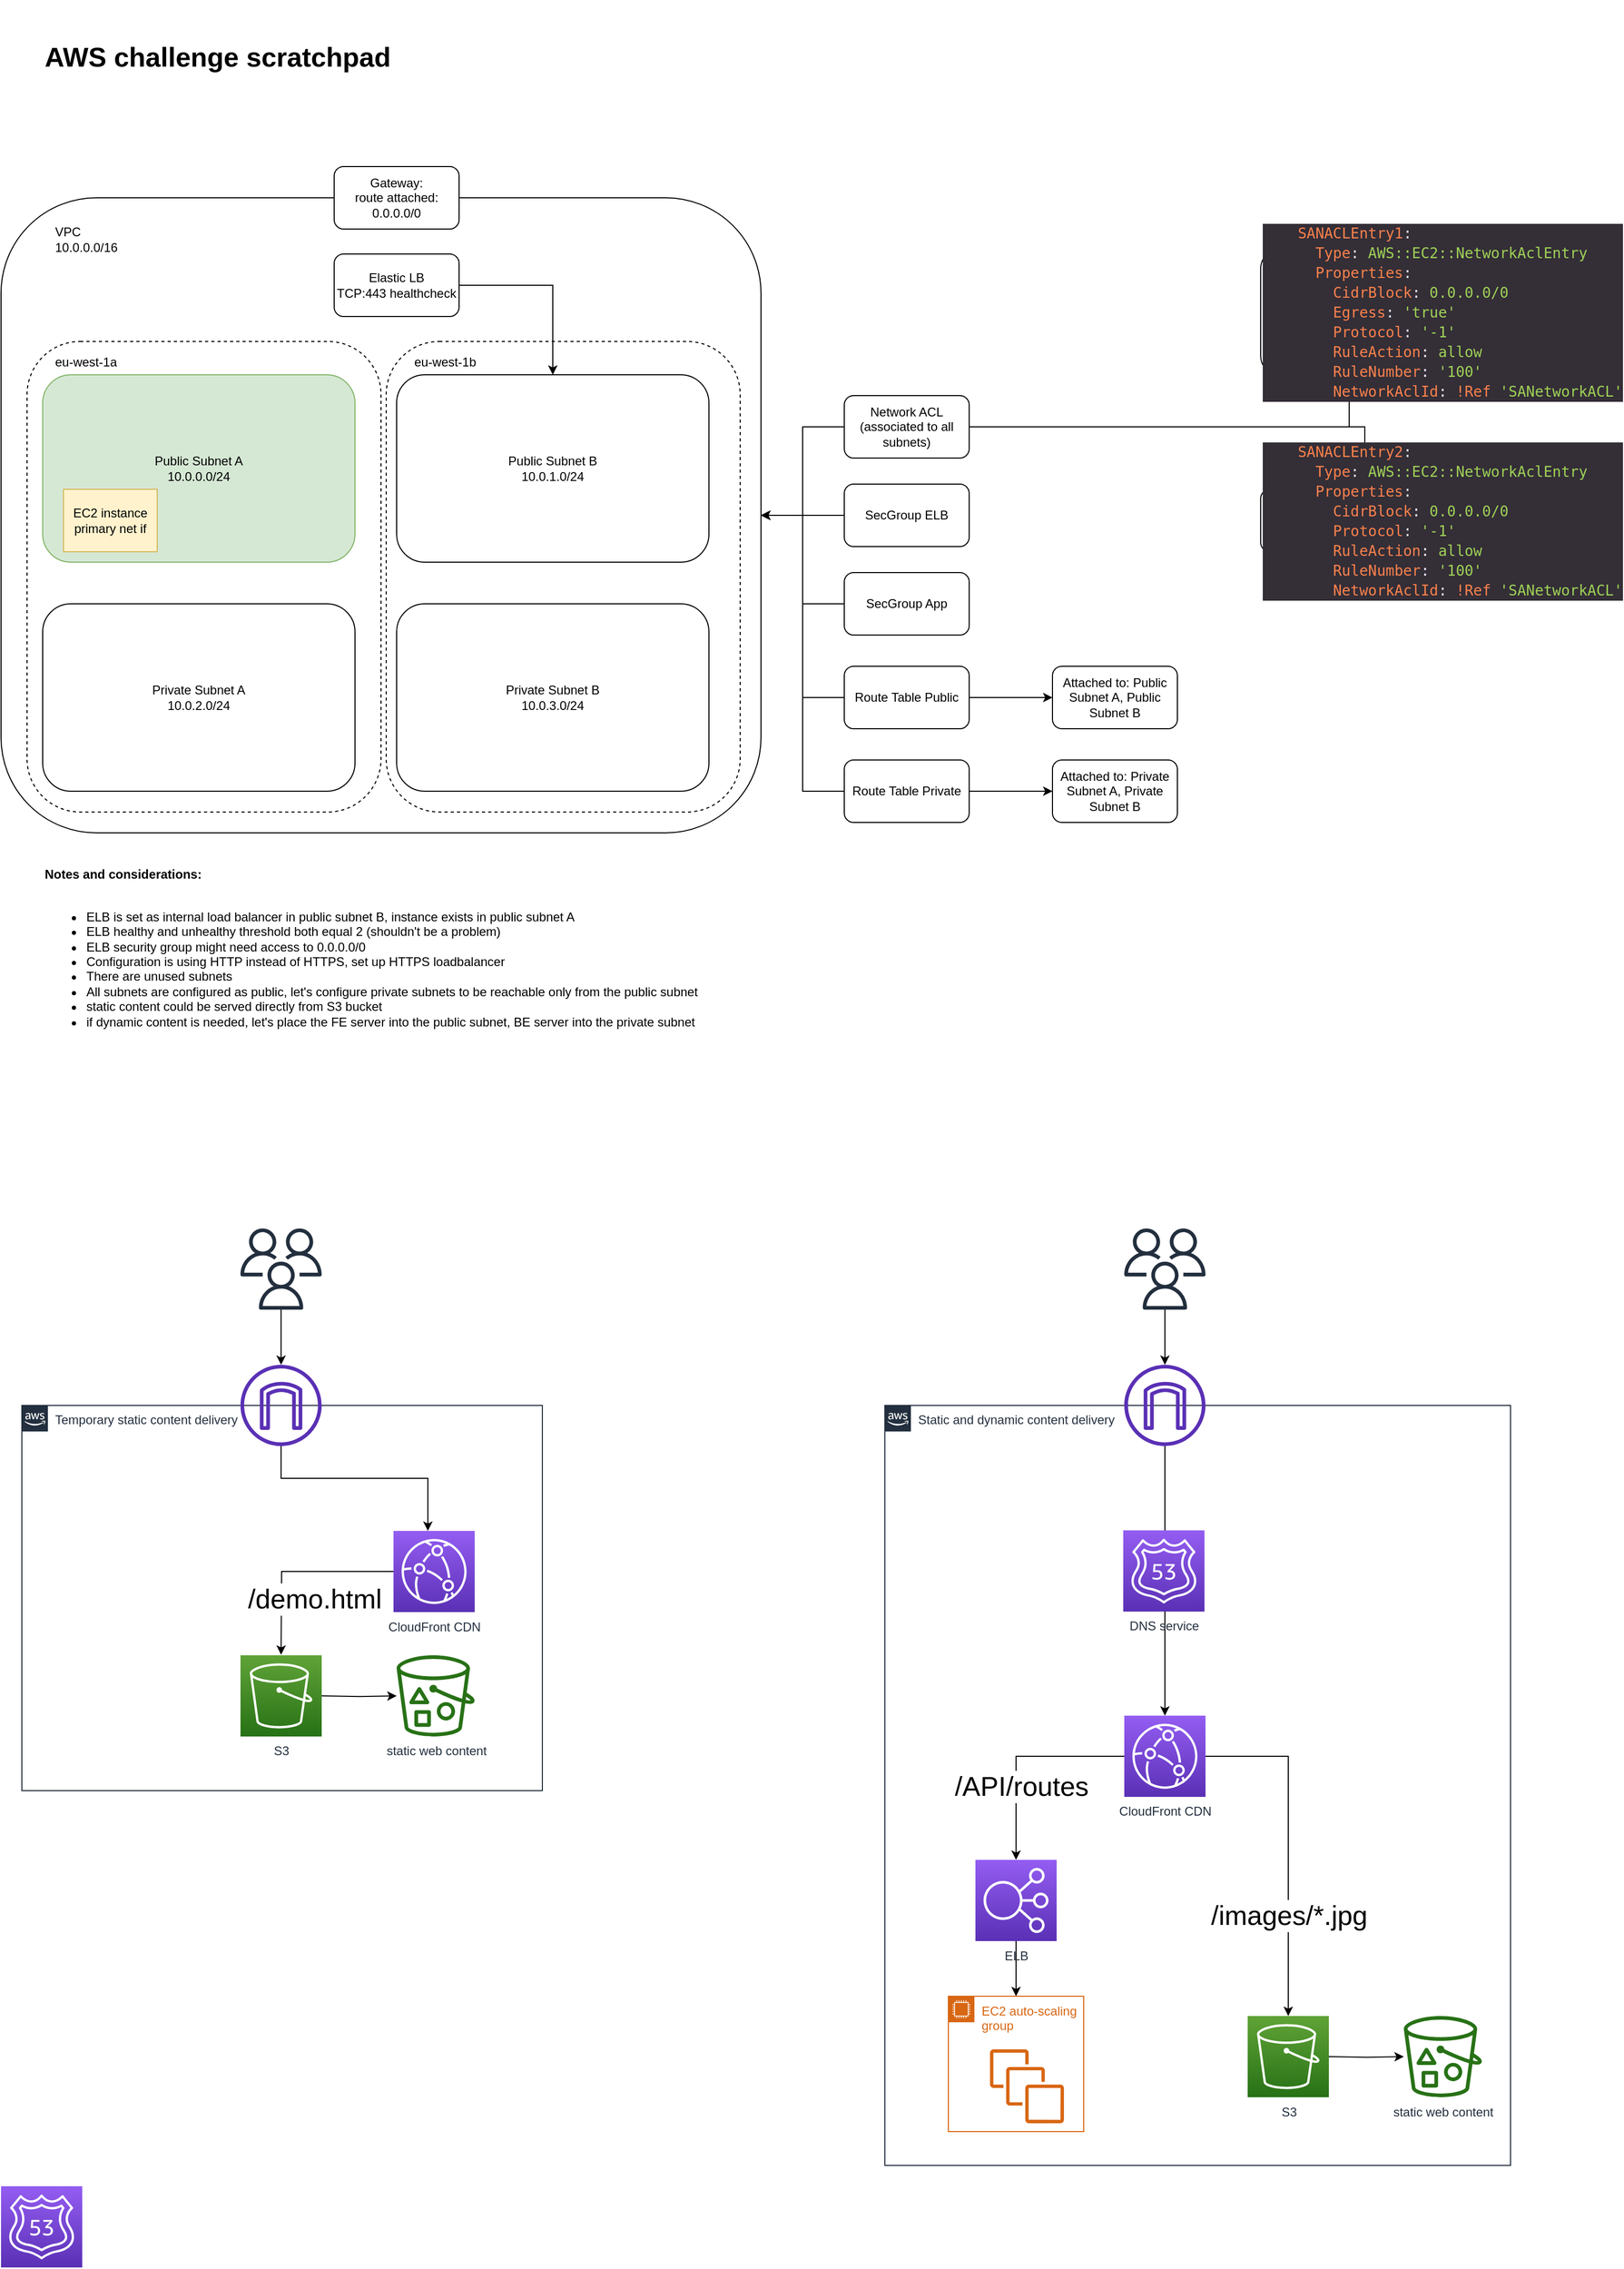 <mxfile version="11.0.0" type="device"><diagram id="Ht1M8jgEwFfnCIfOTk4-" name="Page-1"><mxGraphModel dx="1493" dy="1888" grid="1" gridSize="10" guides="1" tooltips="1" connect="1" arrows="1" fold="1" page="1" pageScale="1" pageWidth="1169" pageHeight="827" math="0" shadow="0"><root><mxCell id="0"/><mxCell id="1" parent="0"/><mxCell id="W-sSuCr1-K6_nD36j150-1" value="" style="rounded=1;whiteSpace=wrap;html=1;align=left;" parent="1" vertex="1"><mxGeometry x="10" y="-80" width="730" height="610" as="geometry"/></mxCell><mxCell id="W-sSuCr1-K6_nD36j150-2" value="VPC&lt;br&gt;10.0.0.0/16" style="text;html=1;strokeColor=none;fillColor=none;align=left;verticalAlign=middle;whiteSpace=wrap;rounded=0;" parent="1" vertex="1"><mxGeometry x="60" y="-60" width="70" height="40" as="geometry"/></mxCell><mxCell id="W-sSuCr1-K6_nD36j150-3" value="Public Subnet A&lt;br&gt;10.0.0.0/24" style="rounded=1;whiteSpace=wrap;html=1;fillColor=#d5e8d4;strokeColor=#82b366;" parent="1" vertex="1"><mxGeometry x="50" y="90" width="300" height="180" as="geometry"/></mxCell><mxCell id="W-sSuCr1-K6_nD36j150-4" value="Public Subnet B&lt;br&gt;10.0.1.0/24" style="rounded=1;whiteSpace=wrap;html=1;" parent="1" vertex="1"><mxGeometry x="390" y="90" width="300" height="180" as="geometry"/></mxCell><mxCell id="W-sSuCr1-K6_nD36j150-5" value="Private Subnet B&lt;br&gt;10.0.3.0/24" style="rounded=1;whiteSpace=wrap;html=1;" parent="1" vertex="1"><mxGeometry x="390" y="310" width="300" height="180" as="geometry"/></mxCell><mxCell id="W-sSuCr1-K6_nD36j150-6" value="Private Subnet A&lt;br&gt;10.0.2.0/24" style="rounded=1;whiteSpace=wrap;html=1;" parent="1" vertex="1"><mxGeometry x="50" y="310" width="300" height="180" as="geometry"/></mxCell><mxCell id="W-sSuCr1-K6_nD36j150-8" value="" style="edgeStyle=orthogonalEdgeStyle;rounded=0;orthogonalLoop=1;jettySize=auto;html=1;" parent="1" source="W-sSuCr1-K6_nD36j150-7" target="W-sSuCr1-K6_nD36j150-1" edge="1"><mxGeometry relative="1" as="geometry"/></mxCell><mxCell id="W-sSuCr1-K6_nD36j150-24" value="" style="edgeStyle=orthogonalEdgeStyle;rounded=0;orthogonalLoop=1;jettySize=auto;html=1;" parent="1" source="W-sSuCr1-K6_nD36j150-7" target="W-sSuCr1-K6_nD36j150-23" edge="1"><mxGeometry relative="1" as="geometry"/></mxCell><mxCell id="W-sSuCr1-K6_nD36j150-27" value="" style="edgeStyle=orthogonalEdgeStyle;rounded=0;orthogonalLoop=1;jettySize=auto;html=1;" parent="1" source="W-sSuCr1-K6_nD36j150-7" target="W-sSuCr1-K6_nD36j150-26" edge="1"><mxGeometry relative="1" as="geometry"/></mxCell><mxCell id="W-sSuCr1-K6_nD36j150-7" value="Network ACL (associated to all subnets)" style="rounded=1;whiteSpace=wrap;html=1;" parent="1" vertex="1"><mxGeometry x="820" y="110" width="120" height="60" as="geometry"/></mxCell><mxCell id="W-sSuCr1-K6_nD36j150-26" value="&lt;div style=&quot;color: rgb(234 , 235 , 255) ; background-color: rgb(52 , 46 , 55) ; font-family: &amp;#34;droid sans mono&amp;#34; , monospace , monospace , &amp;#34;droid sans fallback&amp;#34; ; font-size: 14px ; line-height: 19px ; white-space: pre&quot;&gt;&lt;div&gt;    &lt;span style=&quot;color: #fa824c&quot;&gt;SANACLEntry2&lt;/span&gt;:&lt;/div&gt;&lt;div&gt;      &lt;span style=&quot;color: #fa824c&quot;&gt;Type&lt;/span&gt;: &lt;span style=&quot;color: #9fd356&quot;&gt;AWS::EC2::NetworkAclEntry&lt;/span&gt;&lt;/div&gt;&lt;div&gt;      &lt;span style=&quot;color: #fa824c&quot;&gt;Properties&lt;/span&gt;:&lt;/div&gt;&lt;div&gt;        &lt;span style=&quot;color: #fa824c&quot;&gt;CidrBlock&lt;/span&gt;: &lt;span style=&quot;color: #9fd356&quot;&gt;0.0.0.0/0&lt;/span&gt;&lt;/div&gt;&lt;div&gt;        &lt;span style=&quot;color: #fa824c&quot;&gt;Protocol&lt;/span&gt;: &lt;span style=&quot;color: #9fd356&quot;&gt;'-1'&lt;/span&gt;&lt;/div&gt;&lt;div&gt;        &lt;span style=&quot;color: #fa824c&quot;&gt;RuleAction&lt;/span&gt;: &lt;span style=&quot;color: #9fd356&quot;&gt;allow&lt;/span&gt;&lt;/div&gt;&lt;div&gt;        &lt;span style=&quot;color: #fa824c&quot;&gt;RuleNumber&lt;/span&gt;: &lt;span style=&quot;color: #9fd356&quot;&gt;'100'&lt;/span&gt;&lt;/div&gt;&lt;div&gt;        &lt;span style=&quot;color: #fa824c&quot;&gt;NetworkAclId&lt;/span&gt;: &lt;span style=&quot;color: #fa824c&quot;&gt;!Ref&lt;/span&gt; &lt;span style=&quot;color: #9fd356&quot;&gt;'SANetworkACL'&lt;/span&gt;&lt;/div&gt;&lt;/div&gt;" style="rounded=1;whiteSpace=wrap;html=1;align=left;" parent="1" vertex="1"><mxGeometry x="1220" y="200" width="200" height="60" as="geometry"/></mxCell><mxCell id="W-sSuCr1-K6_nD36j150-23" value="&lt;div style=&quot;color: rgb(234 , 235 , 255) ; background-color: rgb(52 , 46 , 55) ; font-family: &amp;#34;droid sans mono&amp;#34; , monospace , monospace , &amp;#34;droid sans fallback&amp;#34; ; font-size: 14px ; line-height: 19px ; white-space: pre&quot;&gt;&lt;div&gt;    &lt;span style=&quot;color: #fa824c&quot;&gt;SANACLEntry1&lt;/span&gt;:&lt;/div&gt;&lt;div&gt;      &lt;span style=&quot;color: #fa824c&quot;&gt;Type&lt;/span&gt;: &lt;span style=&quot;color: #9fd356&quot;&gt;AWS::EC2::NetworkAclEntry&lt;/span&gt;&lt;/div&gt;&lt;div&gt;      &lt;span style=&quot;color: #fa824c&quot;&gt;Properties&lt;/span&gt;:&lt;/div&gt;&lt;div&gt;        &lt;span style=&quot;color: #fa824c&quot;&gt;CidrBlock&lt;/span&gt;: &lt;span style=&quot;color: #9fd356&quot;&gt;0.0.0.0/0&lt;/span&gt;&lt;/div&gt;&lt;div&gt;        &lt;span style=&quot;color: #fa824c&quot;&gt;Egress&lt;/span&gt;: &lt;span style=&quot;color: #9fd356&quot;&gt;'true'&lt;/span&gt;&lt;/div&gt;&lt;div&gt;        &lt;span style=&quot;color: #fa824c&quot;&gt;Protocol&lt;/span&gt;: &lt;span style=&quot;color: #9fd356&quot;&gt;'-1'&lt;/span&gt;&lt;/div&gt;&lt;div&gt;        &lt;span style=&quot;color: #fa824c&quot;&gt;RuleAction&lt;/span&gt;: &lt;span style=&quot;color: #9fd356&quot;&gt;allow&lt;/span&gt;&lt;/div&gt;&lt;div&gt;        &lt;span style=&quot;color: #fa824c&quot;&gt;RuleNumber&lt;/span&gt;: &lt;span style=&quot;color: #9fd356&quot;&gt;'100'&lt;/span&gt;&lt;/div&gt;&lt;div&gt;        &lt;span style=&quot;color: #fa824c&quot;&gt;NetworkAclId&lt;/span&gt;: &lt;span style=&quot;color: #fa824c&quot;&gt;!Ref&lt;/span&gt; &lt;span style=&quot;color: #9fd356&quot;&gt;'SANetworkACL'&lt;/span&gt;&lt;/div&gt;&lt;/div&gt;" style="rounded=1;whiteSpace=wrap;html=1;align=left;" parent="1" vertex="1"><mxGeometry x="1220" y="-30" width="170" height="120" as="geometry"/></mxCell><mxCell id="W-sSuCr1-K6_nD36j150-10" value="" style="edgeStyle=orthogonalEdgeStyle;rounded=0;orthogonalLoop=1;jettySize=auto;html=1;" parent="1" source="W-sSuCr1-K6_nD36j150-9" target="W-sSuCr1-K6_nD36j150-1" edge="1"><mxGeometry relative="1" as="geometry"/></mxCell><mxCell id="W-sSuCr1-K6_nD36j150-33" value="" style="edgeStyle=orthogonalEdgeStyle;rounded=0;orthogonalLoop=1;jettySize=auto;html=1;" parent="1" source="W-sSuCr1-K6_nD36j150-9" target="W-sSuCr1-K6_nD36j150-32" edge="1"><mxGeometry relative="1" as="geometry"/></mxCell><mxCell id="W-sSuCr1-K6_nD36j150-9" value="Route Table Public" style="rounded=1;whiteSpace=wrap;html=1;" parent="1" vertex="1"><mxGeometry x="820" y="370" width="120" height="60" as="geometry"/></mxCell><mxCell id="W-sSuCr1-K6_nD36j150-32" value="Attached to: Public Subnet A, Public Subnet B" style="rounded=1;whiteSpace=wrap;html=1;" parent="1" vertex="1"><mxGeometry x="1020" y="370" width="120" height="60" as="geometry"/></mxCell><mxCell id="W-sSuCr1-K6_nD36j150-12" value="" style="edgeStyle=orthogonalEdgeStyle;rounded=0;orthogonalLoop=1;jettySize=auto;html=1;" parent="1" source="W-sSuCr1-K6_nD36j150-11" target="W-sSuCr1-K6_nD36j150-1" edge="1"><mxGeometry relative="1" as="geometry"/></mxCell><mxCell id="W-sSuCr1-K6_nD36j150-31" value="" style="edgeStyle=orthogonalEdgeStyle;rounded=0;orthogonalLoop=1;jettySize=auto;html=1;" parent="1" source="W-sSuCr1-K6_nD36j150-11" target="W-sSuCr1-K6_nD36j150-30" edge="1"><mxGeometry relative="1" as="geometry"/></mxCell><mxCell id="W-sSuCr1-K6_nD36j150-11" value="Route Table Private" style="rounded=1;whiteSpace=wrap;html=1;" parent="1" vertex="1"><mxGeometry x="820" y="460" width="120" height="60" as="geometry"/></mxCell><mxCell id="W-sSuCr1-K6_nD36j150-30" value="Attached to: Private Subnet A, Private Subnet B" style="rounded=1;whiteSpace=wrap;html=1;" parent="1" vertex="1"><mxGeometry x="1020" y="460" width="120" height="60" as="geometry"/></mxCell><mxCell id="W-sSuCr1-K6_nD36j150-13" value="EC2 instance&lt;br&gt;primary net if" style="rounded=0;whiteSpace=wrap;html=1;fillColor=#fff2cc;strokeColor=#d6b656;" parent="1" vertex="1"><mxGeometry x="70" y="200" width="90" height="60" as="geometry"/></mxCell><mxCell id="W-sSuCr1-K6_nD36j150-14" value="&lt;b&gt;Notes and considerations:&lt;/b&gt;&lt;br&gt;&lt;br&gt;&lt;ul&gt;&lt;li&gt;ELB is set as internal load balancer in public subnet B, instance exists in public subnet A&lt;/li&gt;&lt;li&gt;ELB healthy and unhealthy threshold both equal 2 (shouldn't be a problem)&lt;/li&gt;&lt;li&gt;ELB security group might need access to 0.0.0.0/0&lt;/li&gt;&lt;li&gt;Configuration is using HTTP instead of HTTPS, set up HTTPS loadbalancer&lt;/li&gt;&lt;li&gt;There are unused subnets&lt;/li&gt;&lt;li&gt;All subnets are configured as public, let's configure private subnets to be reachable only from the public subnet&lt;/li&gt;&lt;li&gt;static content could be served directly from S3 bucket&lt;/li&gt;&lt;li&gt;if dynamic content is needed, let's place the FE server into the public subnet, BE server into the private subnet&lt;/li&gt;&lt;/ul&gt;" style="text;html=1;resizable=0;points=[];autosize=1;align=left;verticalAlign=top;spacingTop=-4;" parent="1" vertex="1"><mxGeometry x="50" y="560" width="640" height="160" as="geometry"/></mxCell><mxCell id="W-sSuCr1-K6_nD36j150-18" style="edgeStyle=orthogonalEdgeStyle;rounded=0;orthogonalLoop=1;jettySize=auto;html=1;exitX=1;exitY=0.5;exitDx=0;exitDy=0;entryX=0.5;entryY=0;entryDx=0;entryDy=0;" parent="1" source="W-sSuCr1-K6_nD36j150-17" target="W-sSuCr1-K6_nD36j150-4" edge="1"><mxGeometry relative="1" as="geometry"/></mxCell><mxCell id="W-sSuCr1-K6_nD36j150-17" value="Elastic LB&lt;br&gt;TCP:443 healthcheck" style="rounded=1;whiteSpace=wrap;html=1;" parent="1" vertex="1"><mxGeometry x="330" y="-26" width="120" height="60" as="geometry"/></mxCell><mxCell id="W-sSuCr1-K6_nD36j150-20" value="" style="edgeStyle=orthogonalEdgeStyle;rounded=0;orthogonalLoop=1;jettySize=auto;html=1;" parent="1" source="W-sSuCr1-K6_nD36j150-19" target="W-sSuCr1-K6_nD36j150-1" edge="1"><mxGeometry relative="1" as="geometry"/></mxCell><mxCell id="W-sSuCr1-K6_nD36j150-19" value="SecGroup ELB&lt;span style=&quot;font-family: &amp;#34;helvetica&amp;#34; , &amp;#34;arial&amp;#34; , sans-serif ; font-size: 0px ; white-space: nowrap&quot;&gt;%3CmxGraphModel%3E%3Croot%3E%3CmxCell%20id%3D%220%22%2F%3E%3CmxCell%20id%3D%221%22%20parent%3D%220%22%2F%3E%3CmxCell%20id%3D%222%22%20value%3D%22Route%20Table%20Public%22%20style%3D%22rounded%3D1%3BwhiteSpace%3Dwrap%3Bhtml%3D1%3B%22%20vertex%3D%221%22%20parent%3D%221%22%3E%3CmxGeometry%20x%3D%22820%22%20y%3D%22360%22%20width%3D%22120%22%20height%3D%2260%22%20as%3D%22geometry%22%2F%3E%3C%2FmxCell%3E%3C%2Froot%3E%3C%2FmxGraphModel%3E&lt;/span&gt;" style="rounded=1;whiteSpace=wrap;html=1;" parent="1" vertex="1"><mxGeometry x="820" y="195" width="120" height="60" as="geometry"/></mxCell><mxCell id="W-sSuCr1-K6_nD36j150-22" value="" style="edgeStyle=orthogonalEdgeStyle;rounded=0;orthogonalLoop=1;jettySize=auto;html=1;" parent="1" source="W-sSuCr1-K6_nD36j150-21" target="W-sSuCr1-K6_nD36j150-1" edge="1"><mxGeometry relative="1" as="geometry"/></mxCell><mxCell id="W-sSuCr1-K6_nD36j150-21" value="SecGroup App" style="rounded=1;whiteSpace=wrap;html=1;" parent="1" vertex="1"><mxGeometry x="820" y="280" width="120" height="60" as="geometry"/></mxCell><mxCell id="W-sSuCr1-K6_nD36j150-29" value="Gateway:&lt;br&gt;route attached: 0.0.0.0/0" style="rounded=1;whiteSpace=wrap;html=1;" parent="1" vertex="1"><mxGeometry x="330" y="-110" width="120" height="60" as="geometry"/></mxCell><mxCell id="8rAmbL5JXrlm2MyB9gcH-1" value="" style="rounded=1;whiteSpace=wrap;html=1;fillColor=none;dashed=1;" parent="1" vertex="1"><mxGeometry x="380" y="58" width="340" height="452" as="geometry"/></mxCell><mxCell id="8rAmbL5JXrlm2MyB9gcH-2" value="" style="rounded=1;whiteSpace=wrap;html=1;fillColor=none;dashed=1;" parent="1" vertex="1"><mxGeometry x="35" y="58" width="340" height="452" as="geometry"/></mxCell><mxCell id="8rAmbL5JXrlm2MyB9gcH-3" value="eu-west-1b" style="text;html=1;strokeColor=none;fillColor=none;align=left;verticalAlign=middle;whiteSpace=wrap;rounded=0;" parent="1" vertex="1"><mxGeometry x="405" y="58" width="70" height="40" as="geometry"/></mxCell><mxCell id="8rAmbL5JXrlm2MyB9gcH-4" value="eu-west-1a" style="text;html=1;strokeColor=none;fillColor=none;align=left;verticalAlign=middle;whiteSpace=wrap;rounded=0;" parent="1" vertex="1"><mxGeometry x="60" y="58" width="70" height="40" as="geometry"/></mxCell><mxCell id="ksHSbO9uhjzTxtILezWR-1" value="AWS challenge scratchpad" style="text;html=1;strokeColor=none;fillColor=none;align=left;verticalAlign=middle;whiteSpace=wrap;rounded=0;fontSize=26;fontStyle=1" vertex="1" parent="1"><mxGeometry x="50" y="-270" width="660" height="110" as="geometry"/></mxCell><mxCell id="ksHSbO9uhjzTxtILezWR-7" value="Temporary static content delivery" style="points=[[0,0],[0.25,0],[0.5,0],[0.75,0],[1,0],[1,0.25],[1,0.5],[1,0.75],[1,1],[0.75,1],[0.5,1],[0.25,1],[0,1],[0,0.75],[0,0.5],[0,0.25]];outlineConnect=0;gradientColor=none;html=1;whiteSpace=wrap;fontSize=12;fontStyle=0;shape=mxgraph.aws4.group;grIcon=mxgraph.aws4.group_aws_cloud_alt;strokeColor=#232F3E;fillColor=none;verticalAlign=top;align=left;spacingLeft=30;fontColor=#232F3E;dashed=0;" vertex="1" parent="1"><mxGeometry x="30" y="1080" width="500" height="370" as="geometry"/></mxCell><mxCell id="ksHSbO9uhjzTxtILezWR-8" value="S3" style="outlineConnect=0;fontColor=#232F3E;gradientColor=#60A337;gradientDirection=north;fillColor=#277116;strokeColor=#ffffff;dashed=0;verticalLabelPosition=bottom;verticalAlign=top;align=center;html=1;fontSize=12;fontStyle=0;aspect=fixed;shape=mxgraph.aws4.resourceIcon;resIcon=mxgraph.aws4.s3;" vertex="1" parent="1"><mxGeometry x="240" y="1320" width="78" height="78" as="geometry"/></mxCell><mxCell id="ksHSbO9uhjzTxtILezWR-10" value="static web content" style="outlineConnect=0;fontColor=#232F3E;gradientColor=none;fillColor=#277116;strokeColor=none;dashed=0;verticalLabelPosition=bottom;verticalAlign=top;align=center;html=1;fontSize=12;fontStyle=0;aspect=fixed;pointerEvents=1;shape=mxgraph.aws4.bucket_with_objects;" vertex="1" parent="1"><mxGeometry x="390" y="1320" width="75" height="78" as="geometry"/></mxCell><mxCell id="ksHSbO9uhjzTxtILezWR-14" value="" style="edgeStyle=orthogonalEdgeStyle;rounded=0;orthogonalLoop=1;jettySize=auto;html=1;fontSize=26;verticalAlign=middle;" edge="1" parent="1" source="ksHSbO9uhjzTxtILezWR-12"><mxGeometry relative="1" as="geometry"><mxPoint x="279" y="1319.5" as="targetPoint"/></mxGeometry></mxCell><mxCell id="ksHSbO9uhjzTxtILezWR-38" value="/demo.html" style="text;html=1;resizable=0;points=[];align=center;verticalAlign=middle;labelBackgroundColor=#ffffff;fontSize=26;" vertex="1" connectable="0" parent="ksHSbO9uhjzTxtILezWR-14"><mxGeometry x="-0.183" y="26" relative="1" as="geometry"><mxPoint as="offset"/></mxGeometry></mxCell><mxCell id="ksHSbO9uhjzTxtILezWR-12" value="CloudFront CDN" style="outlineConnect=0;fontColor=#232F3E;gradientColor=#945DF2;gradientDirection=north;fillColor=#5A30B5;strokeColor=#ffffff;dashed=0;verticalLabelPosition=bottom;verticalAlign=top;align=center;html=1;fontSize=12;fontStyle=0;aspect=fixed;shape=mxgraph.aws4.resourceIcon;resIcon=mxgraph.aws4.cloudfront;" vertex="1" parent="1"><mxGeometry x="387" y="1200.5" width="78" height="78" as="geometry"/></mxCell><mxCell id="ksHSbO9uhjzTxtILezWR-15" value="" style="edgeStyle=orthogonalEdgeStyle;rounded=0;orthogonalLoop=1;jettySize=auto;html=1;fontSize=26;" edge="1" parent="1" target="ksHSbO9uhjzTxtILezWR-10"><mxGeometry relative="1" as="geometry"><mxPoint x="318" y="1359.059" as="sourcePoint"/></mxGeometry></mxCell><mxCell id="ksHSbO9uhjzTxtILezWR-19" value="" style="edgeStyle=orthogonalEdgeStyle;rounded=0;orthogonalLoop=1;jettySize=auto;html=1;fontSize=26;" edge="1" parent="1" source="ksHSbO9uhjzTxtILezWR-16" target="ksHSbO9uhjzTxtILezWR-12"><mxGeometry relative="1" as="geometry"><Array as="points"><mxPoint x="279" y="1150"/><mxPoint x="420" y="1150"/></Array></mxGeometry></mxCell><mxCell id="ksHSbO9uhjzTxtILezWR-16" value="" style="outlineConnect=0;fontColor=#232F3E;gradientColor=none;fillColor=#5A30B5;strokeColor=none;dashed=0;verticalLabelPosition=bottom;verticalAlign=top;align=center;html=1;fontSize=12;fontStyle=0;aspect=fixed;pointerEvents=1;shape=mxgraph.aws4.internet_gateway;" vertex="1" parent="1"><mxGeometry x="240" y="1041" width="78" height="78" as="geometry"/></mxCell><mxCell id="ksHSbO9uhjzTxtILezWR-18" value="" style="edgeStyle=orthogonalEdgeStyle;rounded=0;orthogonalLoop=1;jettySize=auto;html=1;fontSize=26;" edge="1" parent="1" source="ksHSbO9uhjzTxtILezWR-17" target="ksHSbO9uhjzTxtILezWR-16"><mxGeometry relative="1" as="geometry"/></mxCell><mxCell id="ksHSbO9uhjzTxtILezWR-17" value="" style="outlineConnect=0;fontColor=#232F3E;gradientColor=none;fillColor=#232F3E;strokeColor=none;dashed=0;verticalLabelPosition=bottom;verticalAlign=top;align=center;html=1;fontSize=12;fontStyle=0;aspect=fixed;pointerEvents=1;shape=mxgraph.aws4.users;" vertex="1" parent="1"><mxGeometry x="240" y="910" width="78" height="78" as="geometry"/></mxCell><mxCell id="ksHSbO9uhjzTxtILezWR-20" value="Static and dynamic content delivery" style="points=[[0,0],[0.25,0],[0.5,0],[0.75,0],[1,0],[1,0.25],[1,0.5],[1,0.75],[1,1],[0.75,1],[0.5,1],[0.25,1],[0,1],[0,0.75],[0,0.5],[0,0.25]];outlineConnect=0;gradientColor=none;html=1;whiteSpace=wrap;fontSize=12;fontStyle=0;shape=mxgraph.aws4.group;grIcon=mxgraph.aws4.group_aws_cloud_alt;strokeColor=#232F3E;fillColor=none;verticalAlign=top;align=left;spacingLeft=30;fontColor=#232F3E;dashed=0;" vertex="1" parent="1"><mxGeometry x="859" y="1080" width="601" height="730" as="geometry"/></mxCell><mxCell id="ksHSbO9uhjzTxtILezWR-21" value="S3" style="outlineConnect=0;fontColor=#232F3E;gradientColor=#60A337;gradientDirection=north;fillColor=#277116;strokeColor=#ffffff;dashed=0;verticalLabelPosition=bottom;verticalAlign=top;align=center;html=1;fontSize=12;fontStyle=0;aspect=fixed;shape=mxgraph.aws4.resourceIcon;resIcon=mxgraph.aws4.s3;" vertex="1" parent="1"><mxGeometry x="1207.5" y="1666.5" width="78" height="78" as="geometry"/></mxCell><mxCell id="ksHSbO9uhjzTxtILezWR-22" value="static web content" style="outlineConnect=0;fontColor=#232F3E;gradientColor=none;fillColor=#277116;strokeColor=none;dashed=0;verticalLabelPosition=bottom;verticalAlign=top;align=center;html=1;fontSize=12;fontStyle=0;aspect=fixed;pointerEvents=1;shape=mxgraph.aws4.bucket_with_objects;" vertex="1" parent="1"><mxGeometry x="1357.5" y="1666.5" width="75" height="78" as="geometry"/></mxCell><mxCell id="ksHSbO9uhjzTxtILezWR-23" value="" style="edgeStyle=orthogonalEdgeStyle;rounded=0;orthogonalLoop=1;jettySize=auto;html=1;fontSize=26;verticalAlign=middle;" edge="1" parent="1" source="ksHSbO9uhjzTxtILezWR-24" target="ksHSbO9uhjzTxtILezWR-21"><mxGeometry relative="1" as="geometry"><mxPoint x="1128" y="1536" as="targetPoint"/></mxGeometry></mxCell><mxCell id="ksHSbO9uhjzTxtILezWR-31" value="/images/*.jpg" style="text;html=1;resizable=0;points=[];align=center;verticalAlign=middle;labelBackgroundColor=#ffffff;fontSize=26;" vertex="1" connectable="0" parent="ksHSbO9uhjzTxtILezWR-23"><mxGeometry x="0.405" relative="1" as="geometry"><mxPoint y="1" as="offset"/></mxGeometry></mxCell><mxCell id="ksHSbO9uhjzTxtILezWR-35" value="" style="edgeStyle=orthogonalEdgeStyle;rounded=0;orthogonalLoop=1;jettySize=auto;html=1;fontSize=26;" edge="1" parent="1" source="ksHSbO9uhjzTxtILezWR-24" target="ksHSbO9uhjzTxtILezWR-33"><mxGeometry relative="1" as="geometry"><mxPoint x="1009" y="1417" as="targetPoint"/><Array as="points"><mxPoint x="985" y="1416.5"/></Array></mxGeometry></mxCell><mxCell id="ksHSbO9uhjzTxtILezWR-37" value="/API/routes" style="text;html=1;resizable=0;points=[];align=center;verticalAlign=middle;labelBackgroundColor=#ffffff;fontSize=26;" vertex="1" connectable="0" parent="ksHSbO9uhjzTxtILezWR-35"><mxGeometry x="-0.026" y="29" relative="1" as="geometry"><mxPoint as="offset"/></mxGeometry></mxCell><mxCell id="ksHSbO9uhjzTxtILezWR-24" value="CloudFront CDN" style="outlineConnect=0;fontColor=#232F3E;gradientColor=#945DF2;gradientDirection=north;fillColor=#5A30B5;strokeColor=#ffffff;dashed=0;verticalLabelPosition=bottom;verticalAlign=top;align=center;html=1;fontSize=12;fontStyle=0;aspect=fixed;shape=mxgraph.aws4.resourceIcon;resIcon=mxgraph.aws4.cloudfront;" vertex="1" parent="1"><mxGeometry x="1089" y="1378" width="78" height="78" as="geometry"/></mxCell><mxCell id="ksHSbO9uhjzTxtILezWR-25" value="" style="edgeStyle=orthogonalEdgeStyle;rounded=0;orthogonalLoop=1;jettySize=auto;html=1;fontSize=26;" edge="1" parent="1" target="ksHSbO9uhjzTxtILezWR-22"><mxGeometry relative="1" as="geometry"><mxPoint x="1285.5" y="1705.559" as="sourcePoint"/></mxGeometry></mxCell><mxCell id="ksHSbO9uhjzTxtILezWR-26" value="" style="edgeStyle=orthogonalEdgeStyle;rounded=0;orthogonalLoop=1;jettySize=auto;html=1;fontSize=26;" edge="1" parent="1" source="ksHSbO9uhjzTxtILezWR-27" target="ksHSbO9uhjzTxtILezWR-24"><mxGeometry relative="1" as="geometry"/></mxCell><mxCell id="ksHSbO9uhjzTxtILezWR-27" value="" style="outlineConnect=0;fontColor=#232F3E;gradientColor=none;fillColor=#5A30B5;strokeColor=none;dashed=0;verticalLabelPosition=bottom;verticalAlign=top;align=center;html=1;fontSize=12;fontStyle=0;aspect=fixed;pointerEvents=1;shape=mxgraph.aws4.internet_gateway;" vertex="1" parent="1"><mxGeometry x="1089" y="1041" width="78" height="78" as="geometry"/></mxCell><mxCell id="ksHSbO9uhjzTxtILezWR-28" value="" style="edgeStyle=orthogonalEdgeStyle;rounded=0;orthogonalLoop=1;jettySize=auto;html=1;fontSize=26;" edge="1" parent="1" source="ksHSbO9uhjzTxtILezWR-29" target="ksHSbO9uhjzTxtILezWR-27"><mxGeometry relative="1" as="geometry"/></mxCell><mxCell id="ksHSbO9uhjzTxtILezWR-29" value="" style="outlineConnect=0;fontColor=#232F3E;gradientColor=none;fillColor=#232F3E;strokeColor=none;dashed=0;verticalLabelPosition=bottom;verticalAlign=top;align=center;html=1;fontSize=12;fontStyle=0;aspect=fixed;pointerEvents=1;shape=mxgraph.aws4.users;" vertex="1" parent="1"><mxGeometry x="1089" y="910" width="78" height="78" as="geometry"/></mxCell><mxCell id="ksHSbO9uhjzTxtILezWR-30" value="EC2 auto-scaling group" style="points=[[0,0],[0.25,0],[0.5,0],[0.75,0],[1,0],[1,0.25],[1,0.5],[1,0.75],[1,1],[0.75,1],[0.5,1],[0.25,1],[0,1],[0,0.75],[0,0.5],[0,0.25]];outlineConnect=0;gradientColor=none;html=1;whiteSpace=wrap;fontSize=12;fontStyle=0;shape=mxgraph.aws4.group;grIcon=mxgraph.aws4.group_ec2_instance_contents;strokeColor=#D86613;fillColor=none;verticalAlign=top;align=left;spacingLeft=30;fontColor=#D86613;dashed=0;" vertex="1" parent="1"><mxGeometry x="920" y="1647.5" width="130" height="130" as="geometry"/></mxCell><mxCell id="ksHSbO9uhjzTxtILezWR-32" value="" style="outlineConnect=0;fontColor=#232F3E;gradientColor=none;fillColor=#D86613;strokeColor=none;dashed=0;verticalLabelPosition=bottom;verticalAlign=top;align=center;html=1;fontSize=12;fontStyle=0;aspect=fixed;pointerEvents=1;shape=mxgraph.aws4.instances;" vertex="1" parent="1"><mxGeometry x="960" y="1698.5" width="71" height="71" as="geometry"/></mxCell><mxCell id="ksHSbO9uhjzTxtILezWR-36" value="" style="edgeStyle=orthogonalEdgeStyle;rounded=0;orthogonalLoop=1;jettySize=auto;html=1;fontSize=26;" edge="1" parent="1" source="ksHSbO9uhjzTxtILezWR-33" target="ksHSbO9uhjzTxtILezWR-30"><mxGeometry relative="1" as="geometry"/></mxCell><mxCell id="ksHSbO9uhjzTxtILezWR-33" value="ELB" style="outlineConnect=0;fontColor=#232F3E;gradientColor=#945DF2;gradientDirection=north;fillColor=#5A30B5;strokeColor=#ffffff;dashed=0;verticalLabelPosition=bottom;verticalAlign=top;align=center;html=1;fontSize=12;fontStyle=0;aspect=fixed;shape=mxgraph.aws4.resourceIcon;resIcon=mxgraph.aws4.elastic_load_balancing;" vertex="1" parent="1"><mxGeometry x="946" y="1516.5" width="78" height="78" as="geometry"/></mxCell><mxCell id="ksHSbO9uhjzTxtILezWR-42" value="" style="outlineConnect=0;fontColor=#232F3E;gradientColor=#945DF2;gradientDirection=north;fillColor=#5A30B5;strokeColor=#ffffff;dashed=0;verticalLabelPosition=bottom;verticalAlign=top;align=center;html=1;fontSize=12;fontStyle=0;aspect=fixed;shape=mxgraph.aws4.resourceIcon;resIcon=mxgraph.aws4.route_53;" vertex="1" parent="1"><mxGeometry x="10" y="1830" width="78" height="78" as="geometry"/></mxCell><mxCell id="ksHSbO9uhjzTxtILezWR-44" value="DNS service" style="outlineConnect=0;fontColor=#232F3E;gradientColor=#945DF2;gradientDirection=north;fillColor=#5A30B5;strokeColor=#ffffff;dashed=0;verticalLabelPosition=bottom;verticalAlign=top;align=center;html=1;fontSize=12;fontStyle=0;aspect=fixed;shape=mxgraph.aws4.resourceIcon;resIcon=mxgraph.aws4.route_53;" vertex="1" parent="1"><mxGeometry x="1088" y="1200" width="78" height="78" as="geometry"/></mxCell></root></mxGraphModel></diagram></mxfile>
